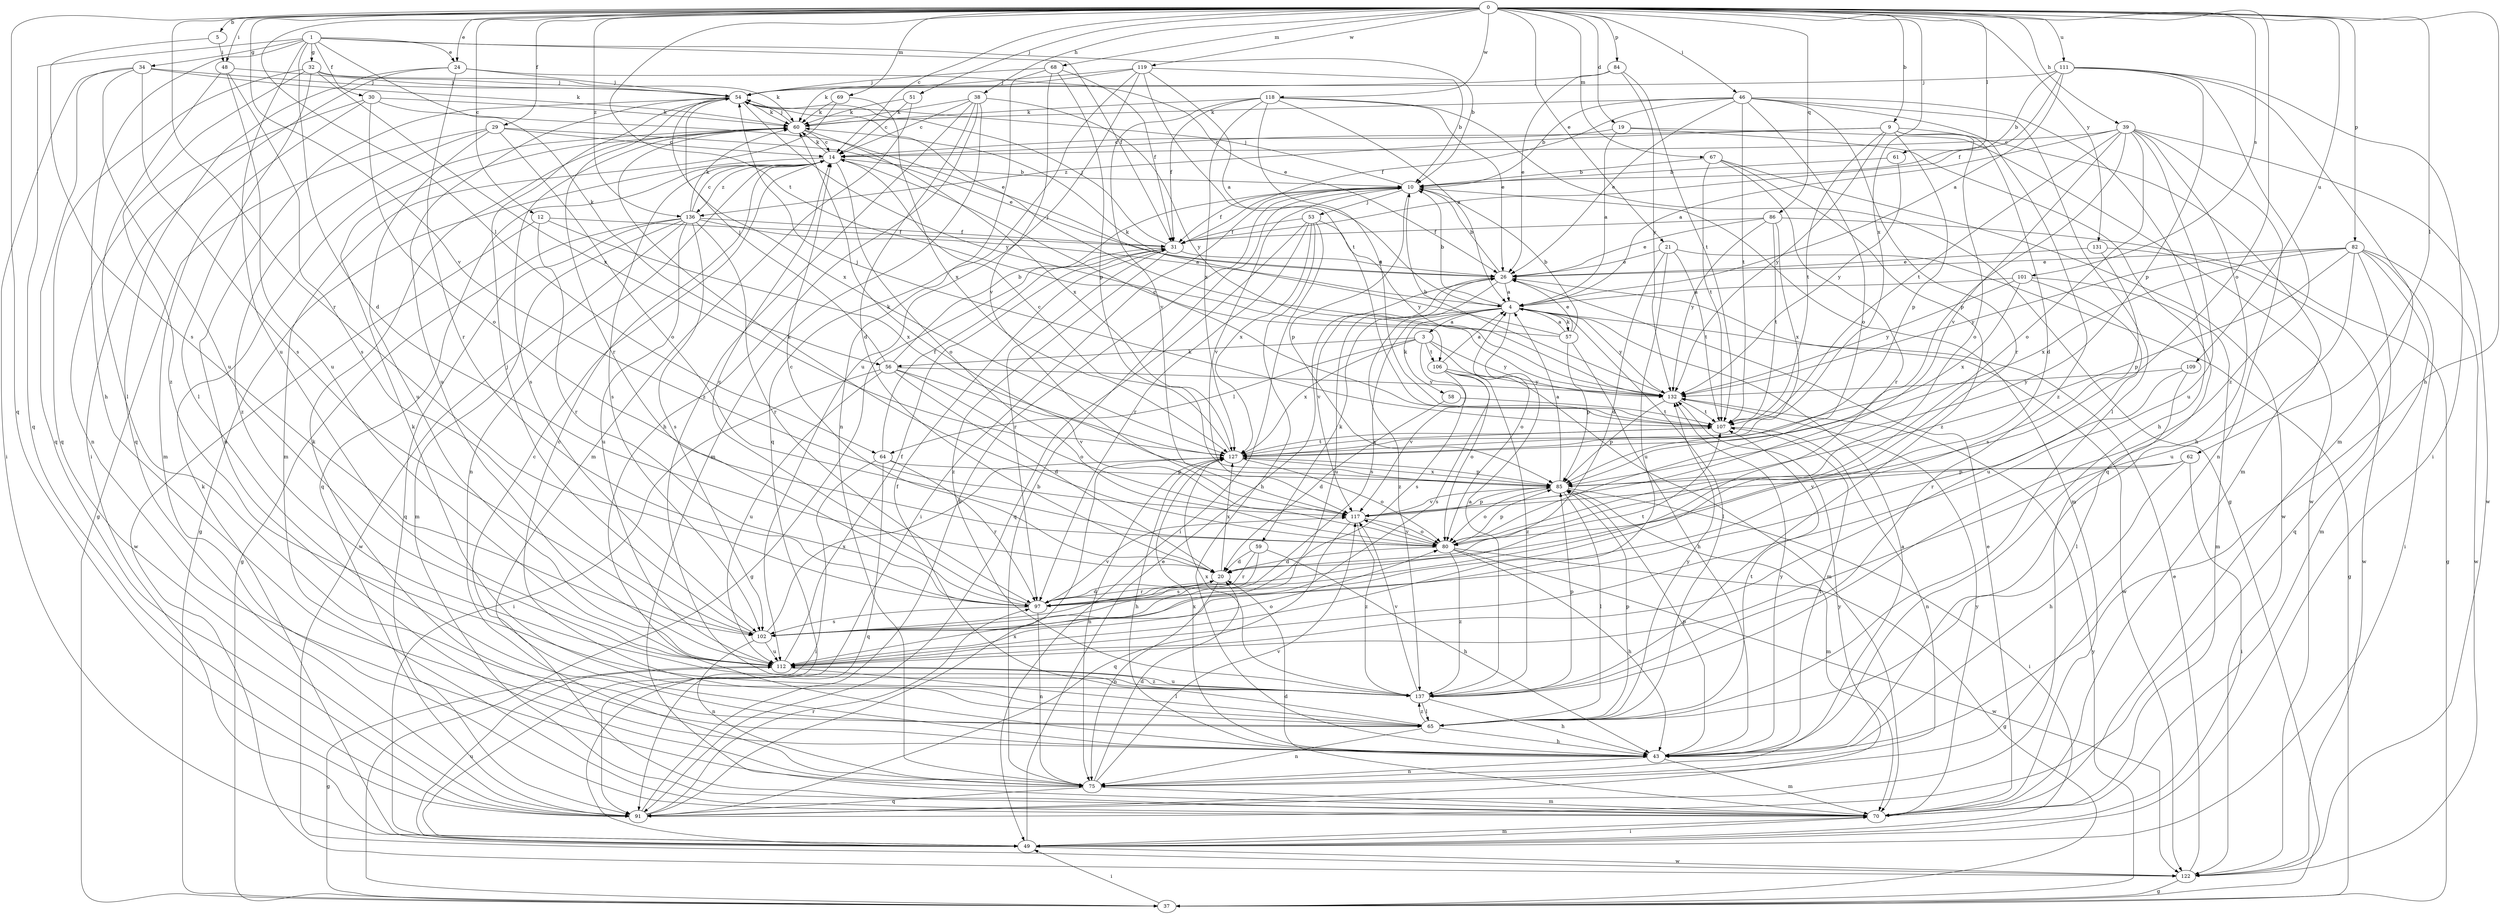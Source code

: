 strict digraph  {
0;
1;
3;
4;
5;
9;
10;
12;
14;
19;
20;
21;
24;
26;
29;
30;
31;
32;
34;
37;
38;
39;
43;
46;
48;
49;
51;
53;
54;
56;
57;
58;
59;
60;
61;
62;
64;
65;
67;
68;
69;
70;
75;
80;
82;
84;
85;
86;
91;
97;
101;
102;
106;
107;
109;
111;
112;
117;
118;
119;
122;
127;
131;
132;
136;
137;
0 -> 5  [label=b];
0 -> 9  [label=b];
0 -> 12  [label=c];
0 -> 14  [label=c];
0 -> 19  [label=d];
0 -> 21  [label=e];
0 -> 24  [label=e];
0 -> 29  [label=f];
0 -> 38  [label=h];
0 -> 39  [label=h];
0 -> 43  [label=h];
0 -> 46  [label=i];
0 -> 48  [label=i];
0 -> 51  [label=j];
0 -> 61  [label=l];
0 -> 62  [label=l];
0 -> 64  [label=l];
0 -> 67  [label=m];
0 -> 68  [label=m];
0 -> 69  [label=m];
0 -> 80  [label=o];
0 -> 82  [label=p];
0 -> 84  [label=p];
0 -> 86  [label=q];
0 -> 91  [label=q];
0 -> 97  [label=r];
0 -> 101  [label=s];
0 -> 106  [label=t];
0 -> 109  [label=u];
0 -> 111  [label=u];
0 -> 117  [label=v];
0 -> 118  [label=w];
0 -> 119  [label=w];
0 -> 127  [label=x];
0 -> 131  [label=y];
0 -> 136  [label=z];
1 -> 10  [label=b];
1 -> 20  [label=d];
1 -> 24  [label=e];
1 -> 30  [label=f];
1 -> 31  [label=f];
1 -> 32  [label=g];
1 -> 34  [label=g];
1 -> 43  [label=h];
1 -> 56  [label=k];
1 -> 91  [label=q];
1 -> 112  [label=u];
3 -> 56  [label=k];
3 -> 64  [label=l];
3 -> 70  [label=m];
3 -> 102  [label=s];
3 -> 106  [label=t];
3 -> 127  [label=x];
3 -> 132  [label=y];
4 -> 3  [label=a];
4 -> 10  [label=b];
4 -> 57  [label=k];
4 -> 58  [label=k];
4 -> 59  [label=k];
4 -> 65  [label=l];
4 -> 80  [label=o];
4 -> 102  [label=s];
4 -> 122  [label=w];
4 -> 132  [label=y];
5 -> 48  [label=i];
5 -> 102  [label=s];
9 -> 14  [label=c];
9 -> 20  [label=d];
9 -> 70  [label=m];
9 -> 80  [label=o];
9 -> 85  [label=p];
9 -> 107  [label=t];
9 -> 132  [label=y];
9 -> 136  [label=z];
10 -> 31  [label=f];
10 -> 49  [label=i];
10 -> 53  [label=j];
10 -> 54  [label=j];
10 -> 70  [label=m];
10 -> 85  [label=p];
10 -> 117  [label=v];
12 -> 31  [label=f];
12 -> 97  [label=r];
12 -> 122  [label=w];
12 -> 127  [label=x];
14 -> 10  [label=b];
14 -> 37  [label=g];
14 -> 60  [label=k];
14 -> 75  [label=n];
14 -> 80  [label=o];
14 -> 91  [label=q];
14 -> 102  [label=s];
14 -> 136  [label=z];
19 -> 4  [label=a];
19 -> 14  [label=c];
19 -> 91  [label=q];
19 -> 122  [label=w];
20 -> 14  [label=c];
20 -> 75  [label=n];
20 -> 97  [label=r];
20 -> 127  [label=x];
21 -> 20  [label=d];
21 -> 26  [label=e];
21 -> 37  [label=g];
21 -> 107  [label=t];
21 -> 112  [label=u];
24 -> 26  [label=e];
24 -> 49  [label=i];
24 -> 54  [label=j];
24 -> 91  [label=q];
24 -> 97  [label=r];
26 -> 4  [label=a];
26 -> 10  [label=b];
26 -> 112  [label=u];
26 -> 117  [label=v];
26 -> 137  [label=z];
29 -> 14  [label=c];
29 -> 26  [label=e];
29 -> 37  [label=g];
29 -> 80  [label=o];
29 -> 112  [label=u];
29 -> 137  [label=z];
30 -> 26  [label=e];
30 -> 60  [label=k];
30 -> 70  [label=m];
30 -> 75  [label=n];
30 -> 80  [label=o];
31 -> 26  [label=e];
31 -> 37  [label=g];
31 -> 54  [label=j];
31 -> 97  [label=r];
31 -> 137  [label=z];
32 -> 54  [label=j];
32 -> 60  [label=k];
32 -> 65  [label=l];
32 -> 91  [label=q];
32 -> 127  [label=x];
32 -> 137  [label=z];
34 -> 49  [label=i];
34 -> 54  [label=j];
34 -> 60  [label=k];
34 -> 91  [label=q];
34 -> 102  [label=s];
34 -> 112  [label=u];
37 -> 49  [label=i];
37 -> 132  [label=y];
38 -> 14  [label=c];
38 -> 20  [label=d];
38 -> 43  [label=h];
38 -> 60  [label=k];
38 -> 70  [label=m];
38 -> 132  [label=y];
38 -> 137  [label=z];
39 -> 4  [label=a];
39 -> 14  [label=c];
39 -> 43  [label=h];
39 -> 75  [label=n];
39 -> 80  [label=o];
39 -> 85  [label=p];
39 -> 107  [label=t];
39 -> 112  [label=u];
39 -> 117  [label=v];
39 -> 122  [label=w];
43 -> 14  [label=c];
43 -> 60  [label=k];
43 -> 70  [label=m];
43 -> 75  [label=n];
43 -> 85  [label=p];
43 -> 107  [label=t];
43 -> 127  [label=x];
43 -> 132  [label=y];
46 -> 10  [label=b];
46 -> 26  [label=e];
46 -> 31  [label=f];
46 -> 43  [label=h];
46 -> 60  [label=k];
46 -> 65  [label=l];
46 -> 80  [label=o];
46 -> 97  [label=r];
46 -> 107  [label=t];
46 -> 137  [label=z];
48 -> 54  [label=j];
48 -> 65  [label=l];
48 -> 102  [label=s];
48 -> 112  [label=u];
49 -> 26  [label=e];
49 -> 60  [label=k];
49 -> 70  [label=m];
49 -> 112  [label=u];
49 -> 122  [label=w];
51 -> 14  [label=c];
51 -> 60  [label=k];
51 -> 70  [label=m];
53 -> 31  [label=f];
53 -> 43  [label=h];
53 -> 49  [label=i];
53 -> 91  [label=q];
53 -> 97  [label=r];
53 -> 127  [label=x];
53 -> 132  [label=y];
54 -> 60  [label=k];
54 -> 75  [label=n];
54 -> 97  [label=r];
54 -> 112  [label=u];
54 -> 127  [label=x];
54 -> 132  [label=y];
56 -> 10  [label=b];
56 -> 20  [label=d];
56 -> 49  [label=i];
56 -> 54  [label=j];
56 -> 80  [label=o];
56 -> 112  [label=u];
56 -> 117  [label=v];
56 -> 132  [label=y];
57 -> 4  [label=a];
57 -> 10  [label=b];
57 -> 26  [label=e];
57 -> 43  [label=h];
57 -> 54  [label=j];
57 -> 60  [label=k];
57 -> 85  [label=p];
58 -> 20  [label=d];
58 -> 107  [label=t];
59 -> 20  [label=d];
59 -> 43  [label=h];
59 -> 97  [label=r];
59 -> 102  [label=s];
60 -> 14  [label=c];
60 -> 54  [label=j];
60 -> 102  [label=s];
60 -> 127  [label=x];
61 -> 10  [label=b];
61 -> 132  [label=y];
62 -> 43  [label=h];
62 -> 49  [label=i];
62 -> 85  [label=p];
62 -> 117  [label=v];
64 -> 31  [label=f];
64 -> 49  [label=i];
64 -> 85  [label=p];
64 -> 91  [label=q];
64 -> 97  [label=r];
65 -> 14  [label=c];
65 -> 31  [label=f];
65 -> 43  [label=h];
65 -> 60  [label=k];
65 -> 75  [label=n];
65 -> 85  [label=p];
65 -> 107  [label=t];
65 -> 132  [label=y];
65 -> 137  [label=z];
67 -> 10  [label=b];
67 -> 97  [label=r];
67 -> 107  [label=t];
67 -> 122  [label=w];
67 -> 137  [label=z];
68 -> 31  [label=f];
68 -> 54  [label=j];
68 -> 75  [label=n];
68 -> 85  [label=p];
68 -> 117  [label=v];
69 -> 60  [label=k];
69 -> 70  [label=m];
69 -> 127  [label=x];
70 -> 20  [label=d];
70 -> 26  [label=e];
70 -> 49  [label=i];
70 -> 132  [label=y];
75 -> 4  [label=a];
75 -> 10  [label=b];
75 -> 20  [label=d];
75 -> 70  [label=m];
75 -> 91  [label=q];
75 -> 117  [label=v];
80 -> 20  [label=d];
80 -> 37  [label=g];
80 -> 43  [label=h];
80 -> 60  [label=k];
80 -> 85  [label=p];
80 -> 117  [label=v];
80 -> 122  [label=w];
80 -> 137  [label=z];
82 -> 26  [label=e];
82 -> 49  [label=i];
82 -> 70  [label=m];
82 -> 85  [label=p];
82 -> 91  [label=q];
82 -> 112  [label=u];
82 -> 122  [label=w];
82 -> 127  [label=x];
82 -> 132  [label=y];
84 -> 26  [label=e];
84 -> 54  [label=j];
84 -> 107  [label=t];
84 -> 132  [label=y];
85 -> 4  [label=a];
85 -> 49  [label=i];
85 -> 60  [label=k];
85 -> 65  [label=l];
85 -> 70  [label=m];
85 -> 80  [label=o];
85 -> 117  [label=v];
85 -> 127  [label=x];
86 -> 26  [label=e];
86 -> 31  [label=f];
86 -> 37  [label=g];
86 -> 107  [label=t];
86 -> 127  [label=x];
86 -> 132  [label=y];
91 -> 10  [label=b];
91 -> 97  [label=r];
91 -> 127  [label=x];
91 -> 132  [label=y];
97 -> 14  [label=c];
97 -> 20  [label=d];
97 -> 75  [label=n];
97 -> 102  [label=s];
97 -> 107  [label=t];
97 -> 117  [label=v];
101 -> 4  [label=a];
101 -> 70  [label=m];
101 -> 112  [label=u];
101 -> 127  [label=x];
101 -> 132  [label=y];
102 -> 54  [label=j];
102 -> 75  [label=n];
102 -> 112  [label=u];
102 -> 127  [label=x];
106 -> 4  [label=a];
106 -> 80  [label=o];
106 -> 102  [label=s];
106 -> 117  [label=v];
106 -> 132  [label=y];
106 -> 137  [label=z];
107 -> 14  [label=c];
107 -> 54  [label=j];
107 -> 75  [label=n];
107 -> 127  [label=x];
109 -> 65  [label=l];
109 -> 97  [label=r];
109 -> 132  [label=y];
111 -> 4  [label=a];
111 -> 10  [label=b];
111 -> 31  [label=f];
111 -> 49  [label=i];
111 -> 54  [label=j];
111 -> 70  [label=m];
111 -> 85  [label=p];
111 -> 137  [label=z];
112 -> 31  [label=f];
112 -> 37  [label=g];
112 -> 65  [label=l];
112 -> 80  [label=o];
112 -> 137  [label=z];
117 -> 80  [label=o];
117 -> 85  [label=p];
117 -> 91  [label=q];
117 -> 137  [label=z];
118 -> 4  [label=a];
118 -> 26  [label=e];
118 -> 31  [label=f];
118 -> 37  [label=g];
118 -> 60  [label=k];
118 -> 107  [label=t];
118 -> 117  [label=v];
118 -> 127  [label=x];
119 -> 4  [label=a];
119 -> 10  [label=b];
119 -> 54  [label=j];
119 -> 60  [label=k];
119 -> 91  [label=q];
119 -> 107  [label=t];
119 -> 112  [label=u];
122 -> 26  [label=e];
122 -> 37  [label=g];
127 -> 14  [label=c];
127 -> 43  [label=h];
127 -> 75  [label=n];
127 -> 80  [label=o];
127 -> 85  [label=p];
127 -> 107  [label=t];
131 -> 26  [label=e];
131 -> 102  [label=s];
131 -> 122  [label=w];
132 -> 10  [label=b];
132 -> 85  [label=p];
132 -> 107  [label=t];
136 -> 4  [label=a];
136 -> 14  [label=c];
136 -> 31  [label=f];
136 -> 37  [label=g];
136 -> 60  [label=k];
136 -> 70  [label=m];
136 -> 91  [label=q];
136 -> 97  [label=r];
136 -> 102  [label=s];
136 -> 112  [label=u];
136 -> 122  [label=w];
137 -> 4  [label=a];
137 -> 43  [label=h];
137 -> 65  [label=l];
137 -> 85  [label=p];
137 -> 112  [label=u];
137 -> 117  [label=v];
137 -> 127  [label=x];
}
